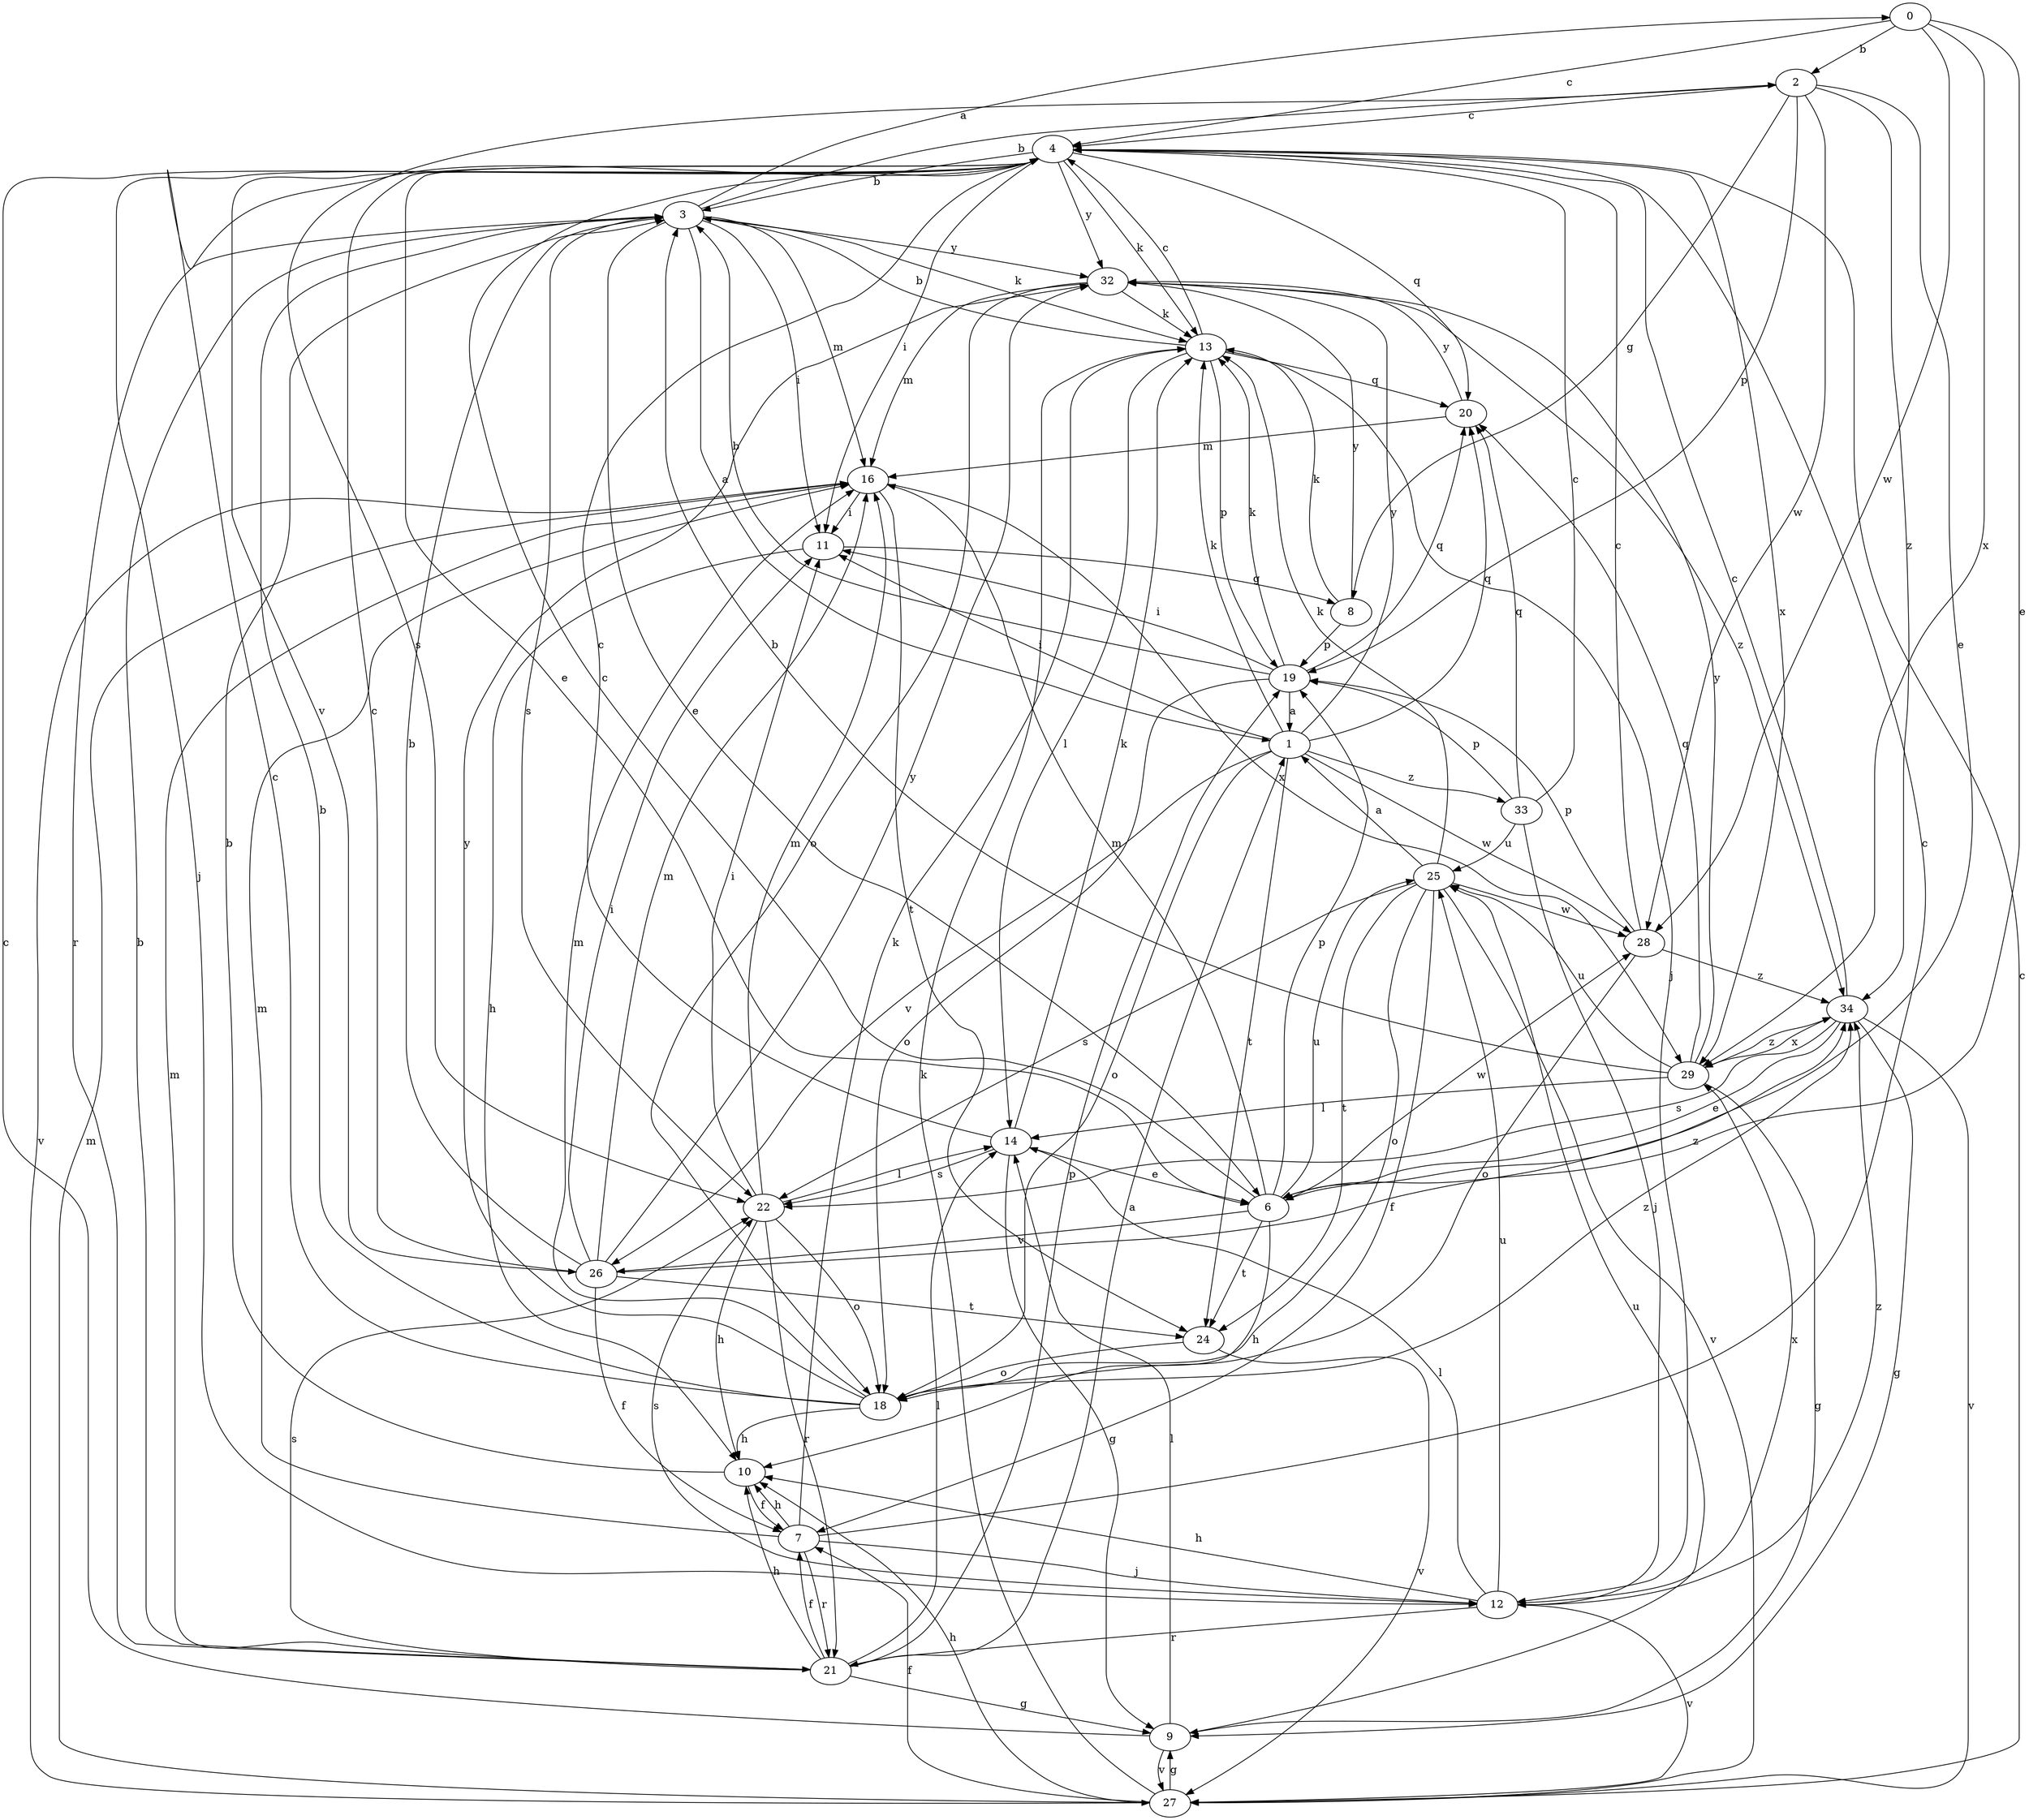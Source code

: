 strict digraph  {
0;
1;
2;
3;
4;
6;
7;
8;
9;
10;
11;
12;
13;
14;
16;
18;
19;
20;
21;
22;
24;
25;
26;
27;
28;
29;
32;
33;
34;
0 -> 2  [label=b];
0 -> 4  [label=c];
0 -> 6  [label=e];
0 -> 28  [label=w];
0 -> 29  [label=x];
1 -> 11  [label=i];
1 -> 13  [label=k];
1 -> 18  [label=o];
1 -> 20  [label=q];
1 -> 24  [label=t];
1 -> 26  [label=v];
1 -> 28  [label=w];
1 -> 32  [label=y];
1 -> 33  [label=z];
2 -> 4  [label=c];
2 -> 6  [label=e];
2 -> 8  [label=g];
2 -> 19  [label=p];
2 -> 22  [label=s];
2 -> 28  [label=w];
2 -> 34  [label=z];
3 -> 0  [label=a];
3 -> 1  [label=a];
3 -> 2  [label=b];
3 -> 6  [label=e];
3 -> 11  [label=i];
3 -> 13  [label=k];
3 -> 16  [label=m];
3 -> 21  [label=r];
3 -> 22  [label=s];
3 -> 32  [label=y];
4 -> 3  [label=b];
4 -> 6  [label=e];
4 -> 11  [label=i];
4 -> 12  [label=j];
4 -> 13  [label=k];
4 -> 20  [label=q];
4 -> 26  [label=v];
4 -> 29  [label=x];
4 -> 32  [label=y];
6 -> 4  [label=c];
6 -> 10  [label=h];
6 -> 16  [label=m];
6 -> 19  [label=p];
6 -> 24  [label=t];
6 -> 25  [label=u];
6 -> 26  [label=v];
6 -> 28  [label=w];
7 -> 4  [label=c];
7 -> 10  [label=h];
7 -> 12  [label=j];
7 -> 13  [label=k];
7 -> 16  [label=m];
7 -> 21  [label=r];
8 -> 13  [label=k];
8 -> 19  [label=p];
8 -> 32  [label=y];
9 -> 4  [label=c];
9 -> 14  [label=l];
9 -> 25  [label=u];
9 -> 27  [label=v];
10 -> 3  [label=b];
10 -> 7  [label=f];
11 -> 8  [label=g];
11 -> 10  [label=h];
12 -> 10  [label=h];
12 -> 14  [label=l];
12 -> 21  [label=r];
12 -> 22  [label=s];
12 -> 25  [label=u];
12 -> 27  [label=v];
12 -> 29  [label=x];
12 -> 34  [label=z];
13 -> 3  [label=b];
13 -> 4  [label=c];
13 -> 12  [label=j];
13 -> 14  [label=l];
13 -> 19  [label=p];
13 -> 20  [label=q];
14 -> 4  [label=c];
14 -> 6  [label=e];
14 -> 9  [label=g];
14 -> 13  [label=k];
14 -> 22  [label=s];
16 -> 11  [label=i];
16 -> 24  [label=t];
16 -> 27  [label=v];
16 -> 29  [label=x];
18 -> 3  [label=b];
18 -> 4  [label=c];
18 -> 10  [label=h];
18 -> 16  [label=m];
18 -> 32  [label=y];
18 -> 34  [label=z];
19 -> 1  [label=a];
19 -> 3  [label=b];
19 -> 11  [label=i];
19 -> 13  [label=k];
19 -> 18  [label=o];
19 -> 20  [label=q];
20 -> 16  [label=m];
20 -> 32  [label=y];
21 -> 1  [label=a];
21 -> 3  [label=b];
21 -> 7  [label=f];
21 -> 9  [label=g];
21 -> 10  [label=h];
21 -> 14  [label=l];
21 -> 16  [label=m];
21 -> 19  [label=p];
21 -> 22  [label=s];
22 -> 10  [label=h];
22 -> 11  [label=i];
22 -> 14  [label=l];
22 -> 16  [label=m];
22 -> 18  [label=o];
22 -> 21  [label=r];
24 -> 18  [label=o];
24 -> 27  [label=v];
25 -> 1  [label=a];
25 -> 7  [label=f];
25 -> 13  [label=k];
25 -> 18  [label=o];
25 -> 22  [label=s];
25 -> 24  [label=t];
25 -> 27  [label=v];
25 -> 28  [label=w];
26 -> 3  [label=b];
26 -> 4  [label=c];
26 -> 7  [label=f];
26 -> 11  [label=i];
26 -> 16  [label=m];
26 -> 24  [label=t];
26 -> 32  [label=y];
26 -> 34  [label=z];
27 -> 4  [label=c];
27 -> 7  [label=f];
27 -> 9  [label=g];
27 -> 10  [label=h];
27 -> 13  [label=k];
27 -> 16  [label=m];
28 -> 4  [label=c];
28 -> 18  [label=o];
28 -> 19  [label=p];
28 -> 34  [label=z];
29 -> 3  [label=b];
29 -> 9  [label=g];
29 -> 14  [label=l];
29 -> 20  [label=q];
29 -> 25  [label=u];
29 -> 32  [label=y];
29 -> 34  [label=z];
32 -> 13  [label=k];
32 -> 16  [label=m];
32 -> 18  [label=o];
32 -> 34  [label=z];
33 -> 4  [label=c];
33 -> 12  [label=j];
33 -> 19  [label=p];
33 -> 20  [label=q];
33 -> 25  [label=u];
34 -> 4  [label=c];
34 -> 6  [label=e];
34 -> 9  [label=g];
34 -> 22  [label=s];
34 -> 27  [label=v];
34 -> 29  [label=x];
}
